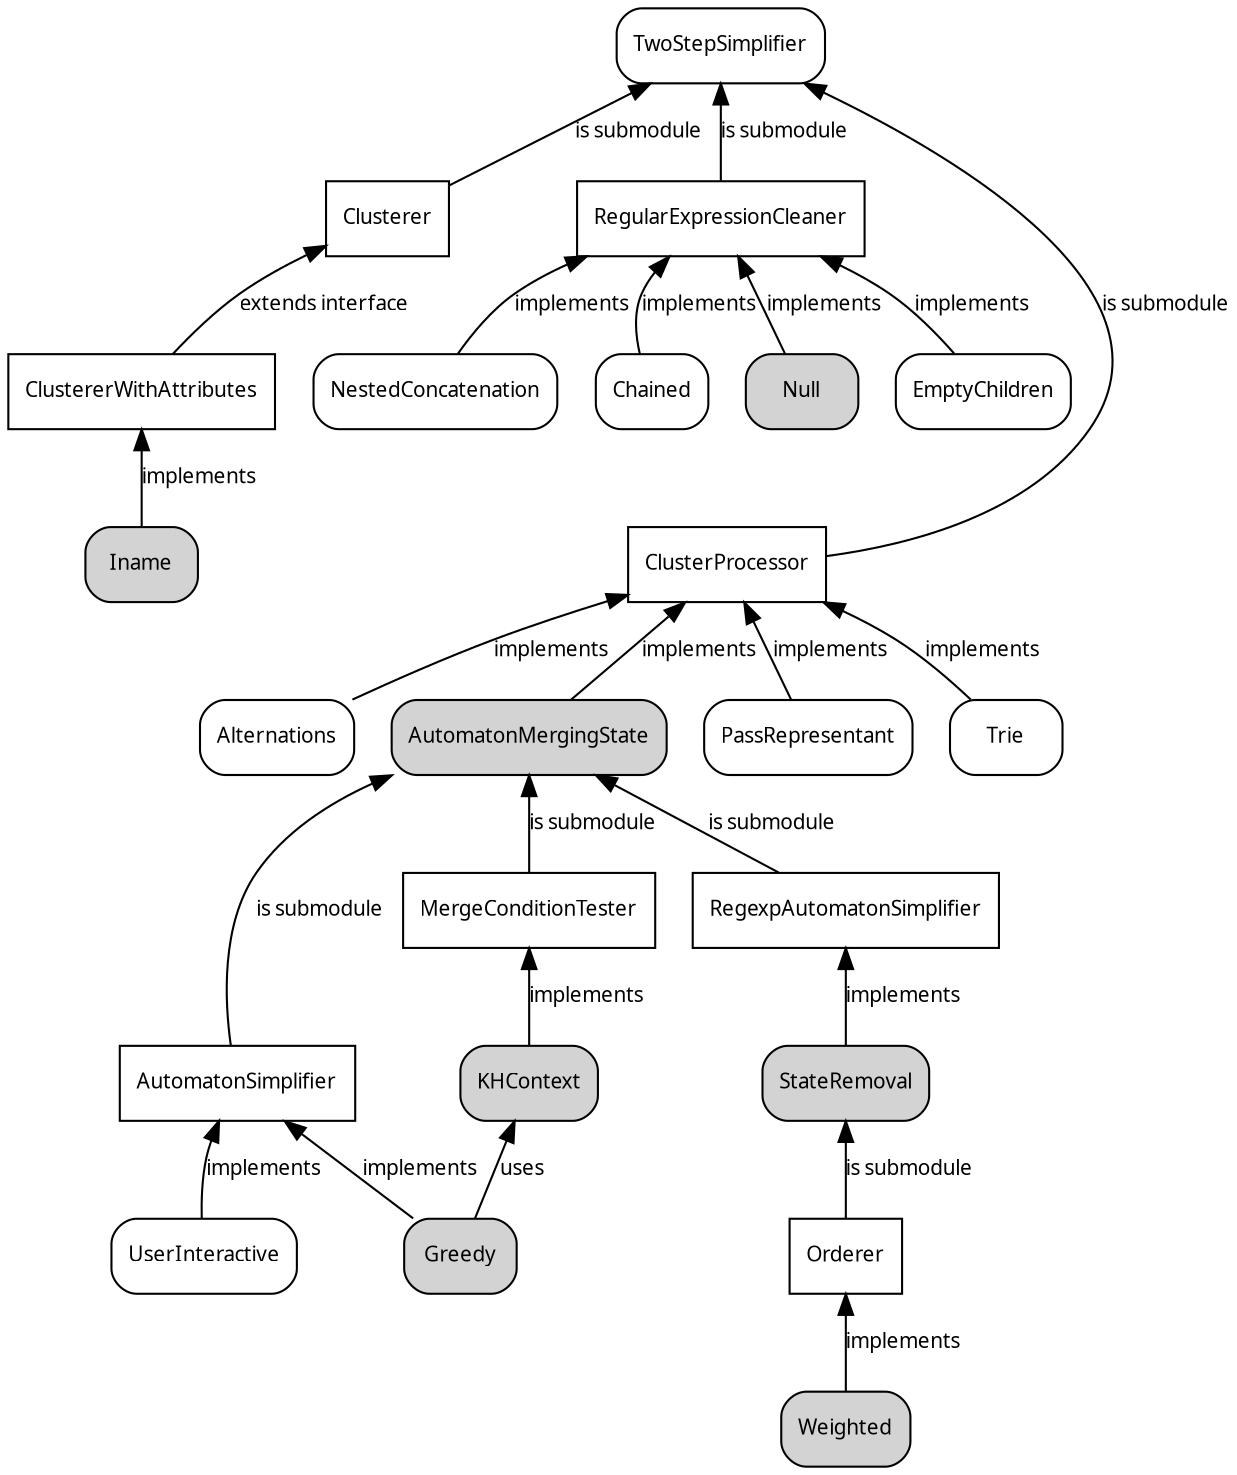 digraph twostep_modules_complete {
	node [shape = rectangle, fontname = "TeXGyrePagella-Regular", fontsize = 10];
	edge [fontname = "TeXGyrePagella-Regular", fontsize = 10];
	rankdir = BT;

/* TwoStep modules */
	TwoStepSimplifier [style = rounded];
	Clusterer -> TwoStepSimplifier [label = "is submodule"];
	ClusterProcessor -> TwoStepSimplifier [label = "is submodule"];
	RegularExpressionCleaner -> TwoStepSimplifier [label = "is submodule"];

	ClustererWithAttributes -> Clusterer [label = "extends interface"];
	Iname [style = "rounded,filled"];
	Iname -> ClustererWithAttributes [label = "implements"];
	
	Alternations [style = rounded];
	Alternations -> ClusterProcessor [label = "implements"];
	
	AutomatonMergingState [style = rounded];
	AutomatonMergingState -> ClusterProcessor [label = "implements"];
	
	PassRepresentant [style = rounded];
	PassRepresentant -> ClusterProcessor [label = "implements"];
	
	Trie [style = rounded];
	Trie -> ClusterProcessor [label = "implements"];

	Null [style = "rounded,filled"];
	Null -> RegularExpressionCleaner [label = "implements"];

	EmptyChildren [style = rounded];
	EmptyChildren -> RegularExpressionCleaner [label = "implements"];

	NestedConcatenation [style = rounded];
	NestedConcatenation -> RegularExpressionCleaner [label = "implements"];

	Chained [style = rounded];
	Chained -> RegularExpressionCleaner [label = "implements"];

	ClusterProcessor -> ClustererWithAttributes [style = invis];
	ClusterProcessor -> Null [style = invis];
	ClusterProcessor -> EmptyChildren [style = invis];
	ClusterProcessor -> NestedConcatenation [style = invis];
	ClusterProcessor -> Chained [style = invis];

/* AutomatonMergingState modules */
	AutomatonMergingState [style = "rounded,filled"];
	AutomatonSimplifier -> AutomatonMergingState [label = "is submodule"];
	RegexpAutomatonSimplifier -> AutomatonMergingState [label = "is submodule"];
	MergeConditionTester -> AutomatonMergingState [label = "is submodule"];

	Greedy [style = "rounded,filled"];
	Greedy -> AutomatonSimplifier [label = "implements"];
	
	StateRemoval [style = rounded];
	StateRemoval -> RegexpAutomatonSimplifier [label = "implements"];
	
	KHContext [style = "rounded,filled"];
	KHContext -> MergeConditionTester [label = "implements"];
	
	Greedy -> KHContext [label = "uses"];

	UserInteractive [style = rounded];
	UserInteractive -> AutomatonSimplifier [label = "implements"];
	
	
/* StateRemoval modules */
	StateRemoval [style = "rounded,filled"];
	Orderer -> StateRemoval [label = "is submodule"];

	Weighted [style = "rounded,filled"];
	Weighted -> Orderer [label = "implements"];	
}